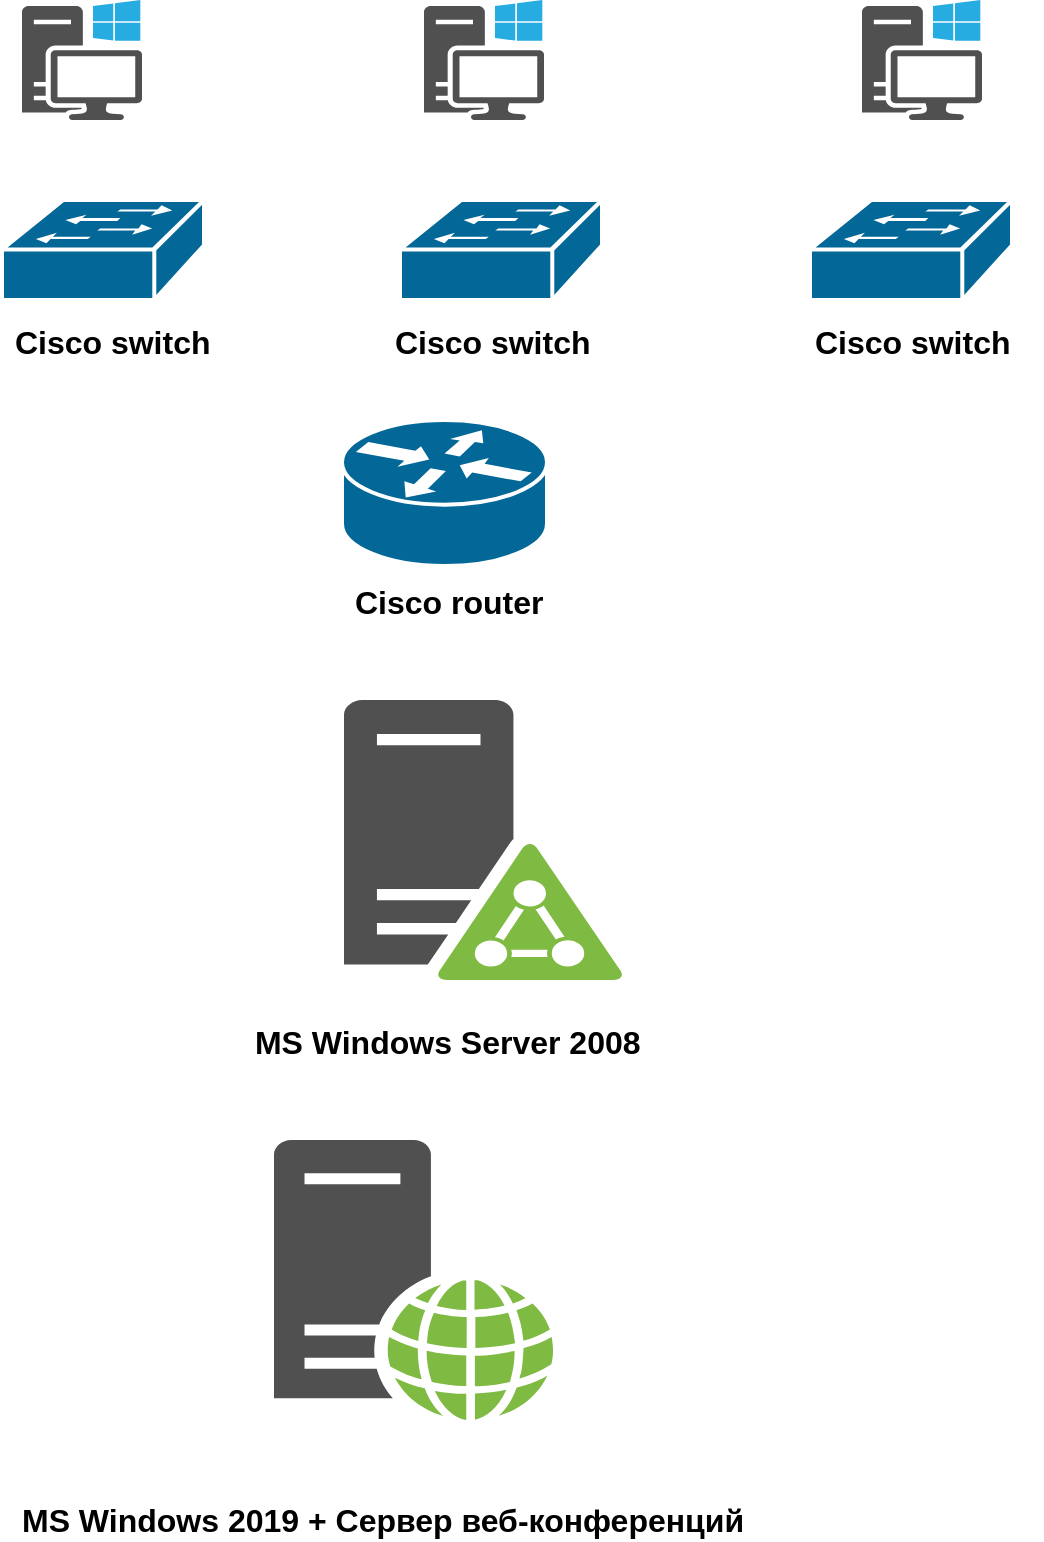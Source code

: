 <mxfile version="16.6.2" type="github">
  <diagram id="6a731a19-8d31-9384-78a2-239565b7b9f0" name="Page-1">
    <mxGraphModel dx="1896" dy="1029" grid="1" gridSize="10" guides="1" tooltips="1" connect="1" arrows="1" fold="1" page="1" pageScale="1" pageWidth="827" pageHeight="1169" background="none" math="0" shadow="0">
      <root>
        <mxCell id="0" />
        <mxCell id="1" parent="0" />
        <mxCell id="T5IHR3J1Dz5RP0lIIqH1-2267" value="" style="sketch=0;pointerEvents=1;shadow=0;dashed=0;html=1;strokeColor=none;fillColor=#505050;labelPosition=center;verticalLabelPosition=bottom;verticalAlign=top;outlineConnect=0;align=center;shape=mxgraph.office.devices.workstation_pc;" vertex="1" parent="1">
          <mxGeometry x="150" y="120" width="60" height="60" as="geometry" />
        </mxCell>
        <mxCell id="T5IHR3J1Dz5RP0lIIqH1-2269" value="" style="sketch=0;pointerEvents=1;shadow=0;dashed=0;html=1;strokeColor=none;fillColor=#505050;labelPosition=center;verticalLabelPosition=bottom;verticalAlign=top;outlineConnect=0;align=center;shape=mxgraph.office.servers.active_directory_federation_services_server_green;" vertex="1" parent="1">
          <mxGeometry x="311" y="470" width="140" height="140" as="geometry" />
        </mxCell>
        <mxCell id="T5IHR3J1Dz5RP0lIIqH1-2271" value="" style="sketch=0;pointerEvents=1;shadow=0;dashed=0;html=1;strokeColor=none;fillColor=#505050;labelPosition=center;verticalLabelPosition=bottom;verticalAlign=top;outlineConnect=0;align=center;shape=mxgraph.office.servers.web_server_green;" vertex="1" parent="1">
          <mxGeometry x="276" y="690" width="140" height="140" as="geometry" />
        </mxCell>
        <mxCell id="T5IHR3J1Dz5RP0lIIqH1-2283" value="&lt;b&gt;&amp;nbsp;MS Windows Server 2008&lt;br&gt;&lt;br&gt;&lt;br&gt;&lt;/b&gt;" style="text;html=1;resizable=0;autosize=1;align=left;verticalAlign=middle;points=[];fillColor=none;strokeColor=none;rounded=0;fontSize=16;" vertex="1" parent="1">
          <mxGeometry x="260" y="630" width="210" height="60" as="geometry" />
        </mxCell>
        <mxCell id="T5IHR3J1Dz5RP0lIIqH1-2285" value="&lt;b&gt;MS Windows 2019 + Сервер веб-конференций&lt;/b&gt;" style="text;html=1;resizable=0;autosize=1;align=center;verticalAlign=middle;points=[];fillColor=none;strokeColor=none;rounded=0;fontSize=16;" vertex="1" parent="1">
          <mxGeometry x="140" y="870" width="380" height="20" as="geometry" />
        </mxCell>
        <mxCell id="T5IHR3J1Dz5RP0lIIqH1-2286" value="" style="sketch=0;pointerEvents=1;shadow=0;dashed=0;html=1;strokeColor=none;fillColor=#505050;labelPosition=center;verticalLabelPosition=bottom;verticalAlign=top;outlineConnect=0;align=center;shape=mxgraph.office.devices.workstation_pc;" vertex="1" parent="1">
          <mxGeometry x="351" y="120" width="60" height="60" as="geometry" />
        </mxCell>
        <mxCell id="T5IHR3J1Dz5RP0lIIqH1-2287" value="" style="sketch=0;pointerEvents=1;shadow=0;dashed=0;html=1;strokeColor=none;fillColor=#505050;labelPosition=center;verticalLabelPosition=bottom;verticalAlign=top;outlineConnect=0;align=center;shape=mxgraph.office.devices.workstation_pc;" vertex="1" parent="1">
          <mxGeometry x="570" y="120" width="60" height="60" as="geometry" />
        </mxCell>
        <mxCell id="T5IHR3J1Dz5RP0lIIqH1-2311" value="&lt;b&gt;&amp;nbsp;Cisco router&lt;br&gt;&lt;br&gt;&lt;br&gt;&lt;/b&gt;" style="text;html=1;resizable=0;autosize=1;align=left;verticalAlign=middle;points=[];fillColor=none;strokeColor=none;rounded=0;fontSize=16;" vertex="1" parent="1">
          <mxGeometry x="310" y="410" width="110" height="60" as="geometry" />
        </mxCell>
        <mxCell id="T5IHR3J1Dz5RP0lIIqH1-2312" value="" style="shape=mxgraph.cisco.routers.router;sketch=0;html=1;pointerEvents=1;dashed=0;fillColor=#036897;strokeColor=#ffffff;strokeWidth=2;verticalLabelPosition=bottom;verticalAlign=top;align=center;outlineConnect=0;fontSize=16;" vertex="1" parent="1">
          <mxGeometry x="310" y="330" width="102.5" height="73" as="geometry" />
        </mxCell>
        <mxCell id="T5IHR3J1Dz5RP0lIIqH1-2314" value="" style="shape=mxgraph.cisco.switches.workgroup_switch;sketch=0;html=1;pointerEvents=1;dashed=0;fillColor=#036897;strokeColor=#ffffff;strokeWidth=2;verticalLabelPosition=bottom;verticalAlign=top;align=center;outlineConnect=0;fontSize=16;" vertex="1" parent="1">
          <mxGeometry x="140" y="220" width="101" height="50" as="geometry" />
        </mxCell>
        <mxCell id="T5IHR3J1Dz5RP0lIIqH1-2315" value="" style="shape=mxgraph.cisco.switches.workgroup_switch;sketch=0;html=1;pointerEvents=1;dashed=0;fillColor=#036897;strokeColor=#ffffff;strokeWidth=2;verticalLabelPosition=bottom;verticalAlign=top;align=center;outlineConnect=0;fontSize=16;" vertex="1" parent="1">
          <mxGeometry x="339" y="220" width="101" height="50" as="geometry" />
        </mxCell>
        <mxCell id="T5IHR3J1Dz5RP0lIIqH1-2316" value="" style="shape=mxgraph.cisco.switches.workgroup_switch;sketch=0;html=1;pointerEvents=1;dashed=0;fillColor=#036897;strokeColor=#ffffff;strokeWidth=2;verticalLabelPosition=bottom;verticalAlign=top;align=center;outlineConnect=0;fontSize=16;" vertex="1" parent="1">
          <mxGeometry x="544" y="220" width="101" height="50" as="geometry" />
        </mxCell>
        <mxCell id="T5IHR3J1Dz5RP0lIIqH1-2317" value="&lt;b&gt;&amp;nbsp;Cisco switch&lt;br&gt;&lt;br&gt;&lt;br&gt;&lt;/b&gt;" style="text;html=1;resizable=0;autosize=1;align=left;verticalAlign=middle;points=[];fillColor=none;strokeColor=none;rounded=0;fontSize=16;" vertex="1" parent="1">
          <mxGeometry x="140" y="280" width="120" height="60" as="geometry" />
        </mxCell>
        <mxCell id="T5IHR3J1Dz5RP0lIIqH1-2318" value="&lt;b&gt;&amp;nbsp;Cisco switch&lt;br&gt;&lt;br&gt;&lt;br&gt;&lt;/b&gt;" style="text;html=1;resizable=0;autosize=1;align=left;verticalAlign=middle;points=[];fillColor=none;strokeColor=none;rounded=0;fontSize=16;" vertex="1" parent="1">
          <mxGeometry x="329.5" y="280" width="120" height="60" as="geometry" />
        </mxCell>
        <mxCell id="T5IHR3J1Dz5RP0lIIqH1-2319" value="&lt;b&gt;&amp;nbsp;Cisco switch&lt;br&gt;&lt;br&gt;&lt;br&gt;&lt;/b&gt;" style="text;html=1;resizable=0;autosize=1;align=left;verticalAlign=middle;points=[];fillColor=none;strokeColor=none;rounded=0;fontSize=16;" vertex="1" parent="1">
          <mxGeometry x="540" y="280" width="120" height="60" as="geometry" />
        </mxCell>
      </root>
    </mxGraphModel>
  </diagram>
</mxfile>
